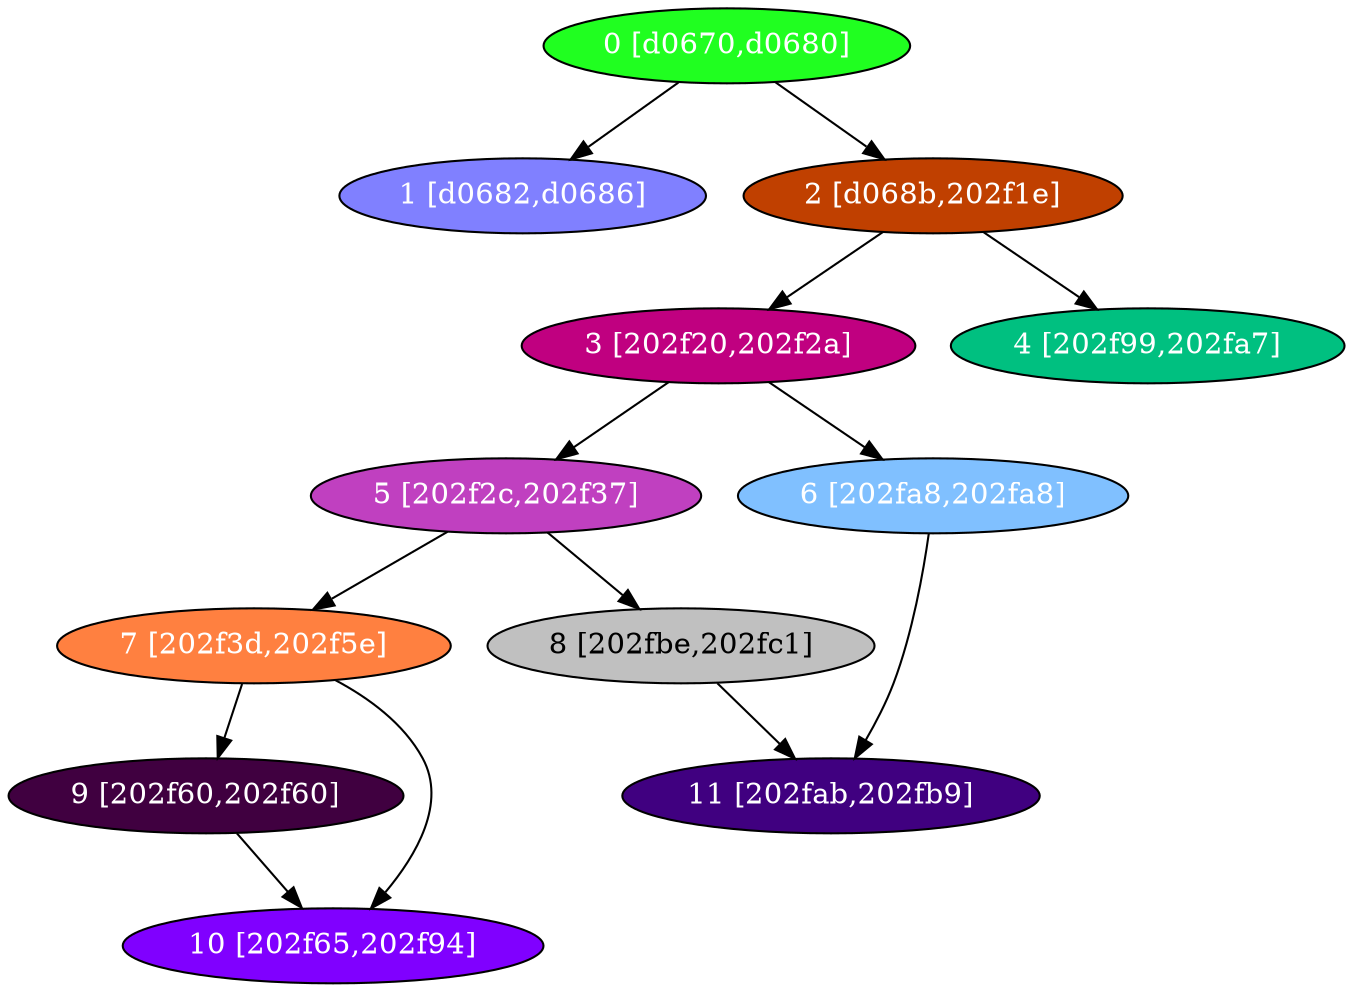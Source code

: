 diGraph libnss3{
	libnss3_0  [style=filled fillcolor="#20FF20" fontcolor="#ffffff" shape=oval label="0 [d0670,d0680]"]
	libnss3_1  [style=filled fillcolor="#8080FF" fontcolor="#ffffff" shape=oval label="1 [d0682,d0686]"]
	libnss3_2  [style=filled fillcolor="#C04000" fontcolor="#ffffff" shape=oval label="2 [d068b,202f1e]"]
	libnss3_3  [style=filled fillcolor="#C00080" fontcolor="#ffffff" shape=oval label="3 [202f20,202f2a]"]
	libnss3_4  [style=filled fillcolor="#00C080" fontcolor="#ffffff" shape=oval label="4 [202f99,202fa7]"]
	libnss3_5  [style=filled fillcolor="#C040C0" fontcolor="#ffffff" shape=oval label="5 [202f2c,202f37]"]
	libnss3_6  [style=filled fillcolor="#80C0FF" fontcolor="#ffffff" shape=oval label="6 [202fa8,202fa8]"]
	libnss3_7  [style=filled fillcolor="#FF8040" fontcolor="#ffffff" shape=oval label="7 [202f3d,202f5e]"]
	libnss3_8  [style=filled fillcolor="#C0C0C0" fontcolor="#000000" shape=oval label="8 [202fbe,202fc1]"]
	libnss3_9  [style=filled fillcolor="#400040" fontcolor="#ffffff" shape=oval label="9 [202f60,202f60]"]
	libnss3_a  [style=filled fillcolor="#8000FF" fontcolor="#ffffff" shape=oval label="10 [202f65,202f94]"]
	libnss3_b  [style=filled fillcolor="#400080" fontcolor="#ffffff" shape=oval label="11 [202fab,202fb9]"]

	libnss3_0 -> libnss3_1
	libnss3_0 -> libnss3_2
	libnss3_2 -> libnss3_3
	libnss3_2 -> libnss3_4
	libnss3_3 -> libnss3_5
	libnss3_3 -> libnss3_6
	libnss3_5 -> libnss3_7
	libnss3_5 -> libnss3_8
	libnss3_6 -> libnss3_b
	libnss3_7 -> libnss3_9
	libnss3_7 -> libnss3_a
	libnss3_8 -> libnss3_b
	libnss3_9 -> libnss3_a
}